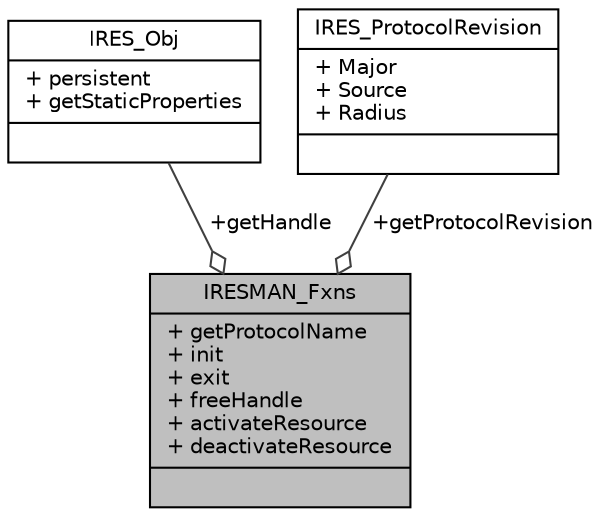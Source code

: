 digraph "IRESMAN_Fxns"
{
  edge [fontname="Helvetica",fontsize="10",labelfontname="Helvetica",labelfontsize="10"];
  node [fontname="Helvetica",fontsize="10",shape=record];
  Node1 [label="{IRESMAN_Fxns\n|+ getProtocolName\l+ init\l+ exit\l+ freeHandle\l+ activateResource\l+ deactivateResource\l|}",height=0.2,width=0.4,color="black", fillcolor="grey75", style="filled", fontcolor="black"];
  Node2 -> Node1 [color="grey25",fontsize="10",style="solid",label=" +getHandle" ,arrowhead="odiamond",fontname="Helvetica"];
  Node2 [label="{IRES_Obj\n|+ persistent\l+ getStaticProperties\l|}",height=0.2,width=0.4,color="black", fillcolor="white", style="filled",URL="$struct_i_r_e_s___obj.html",tooltip="IRES_Obj holds the private state associated with each logical resource. "];
  Node3 -> Node1 [color="grey25",fontsize="10",style="solid",label=" +getProtocolRevision" ,arrowhead="odiamond",fontname="Helvetica"];
  Node3 [label="{IRES_ProtocolRevision\n|+ Major\l+ Source\l+ Radius\l|}",height=0.2,width=0.4,color="black", fillcolor="white", style="filled",URL="$struct_i_r_e_s___protocol_revision.html",tooltip="Protocol revision type. Used to ensure the given &#39;protocol&#39; revision can be validated. "];
}
